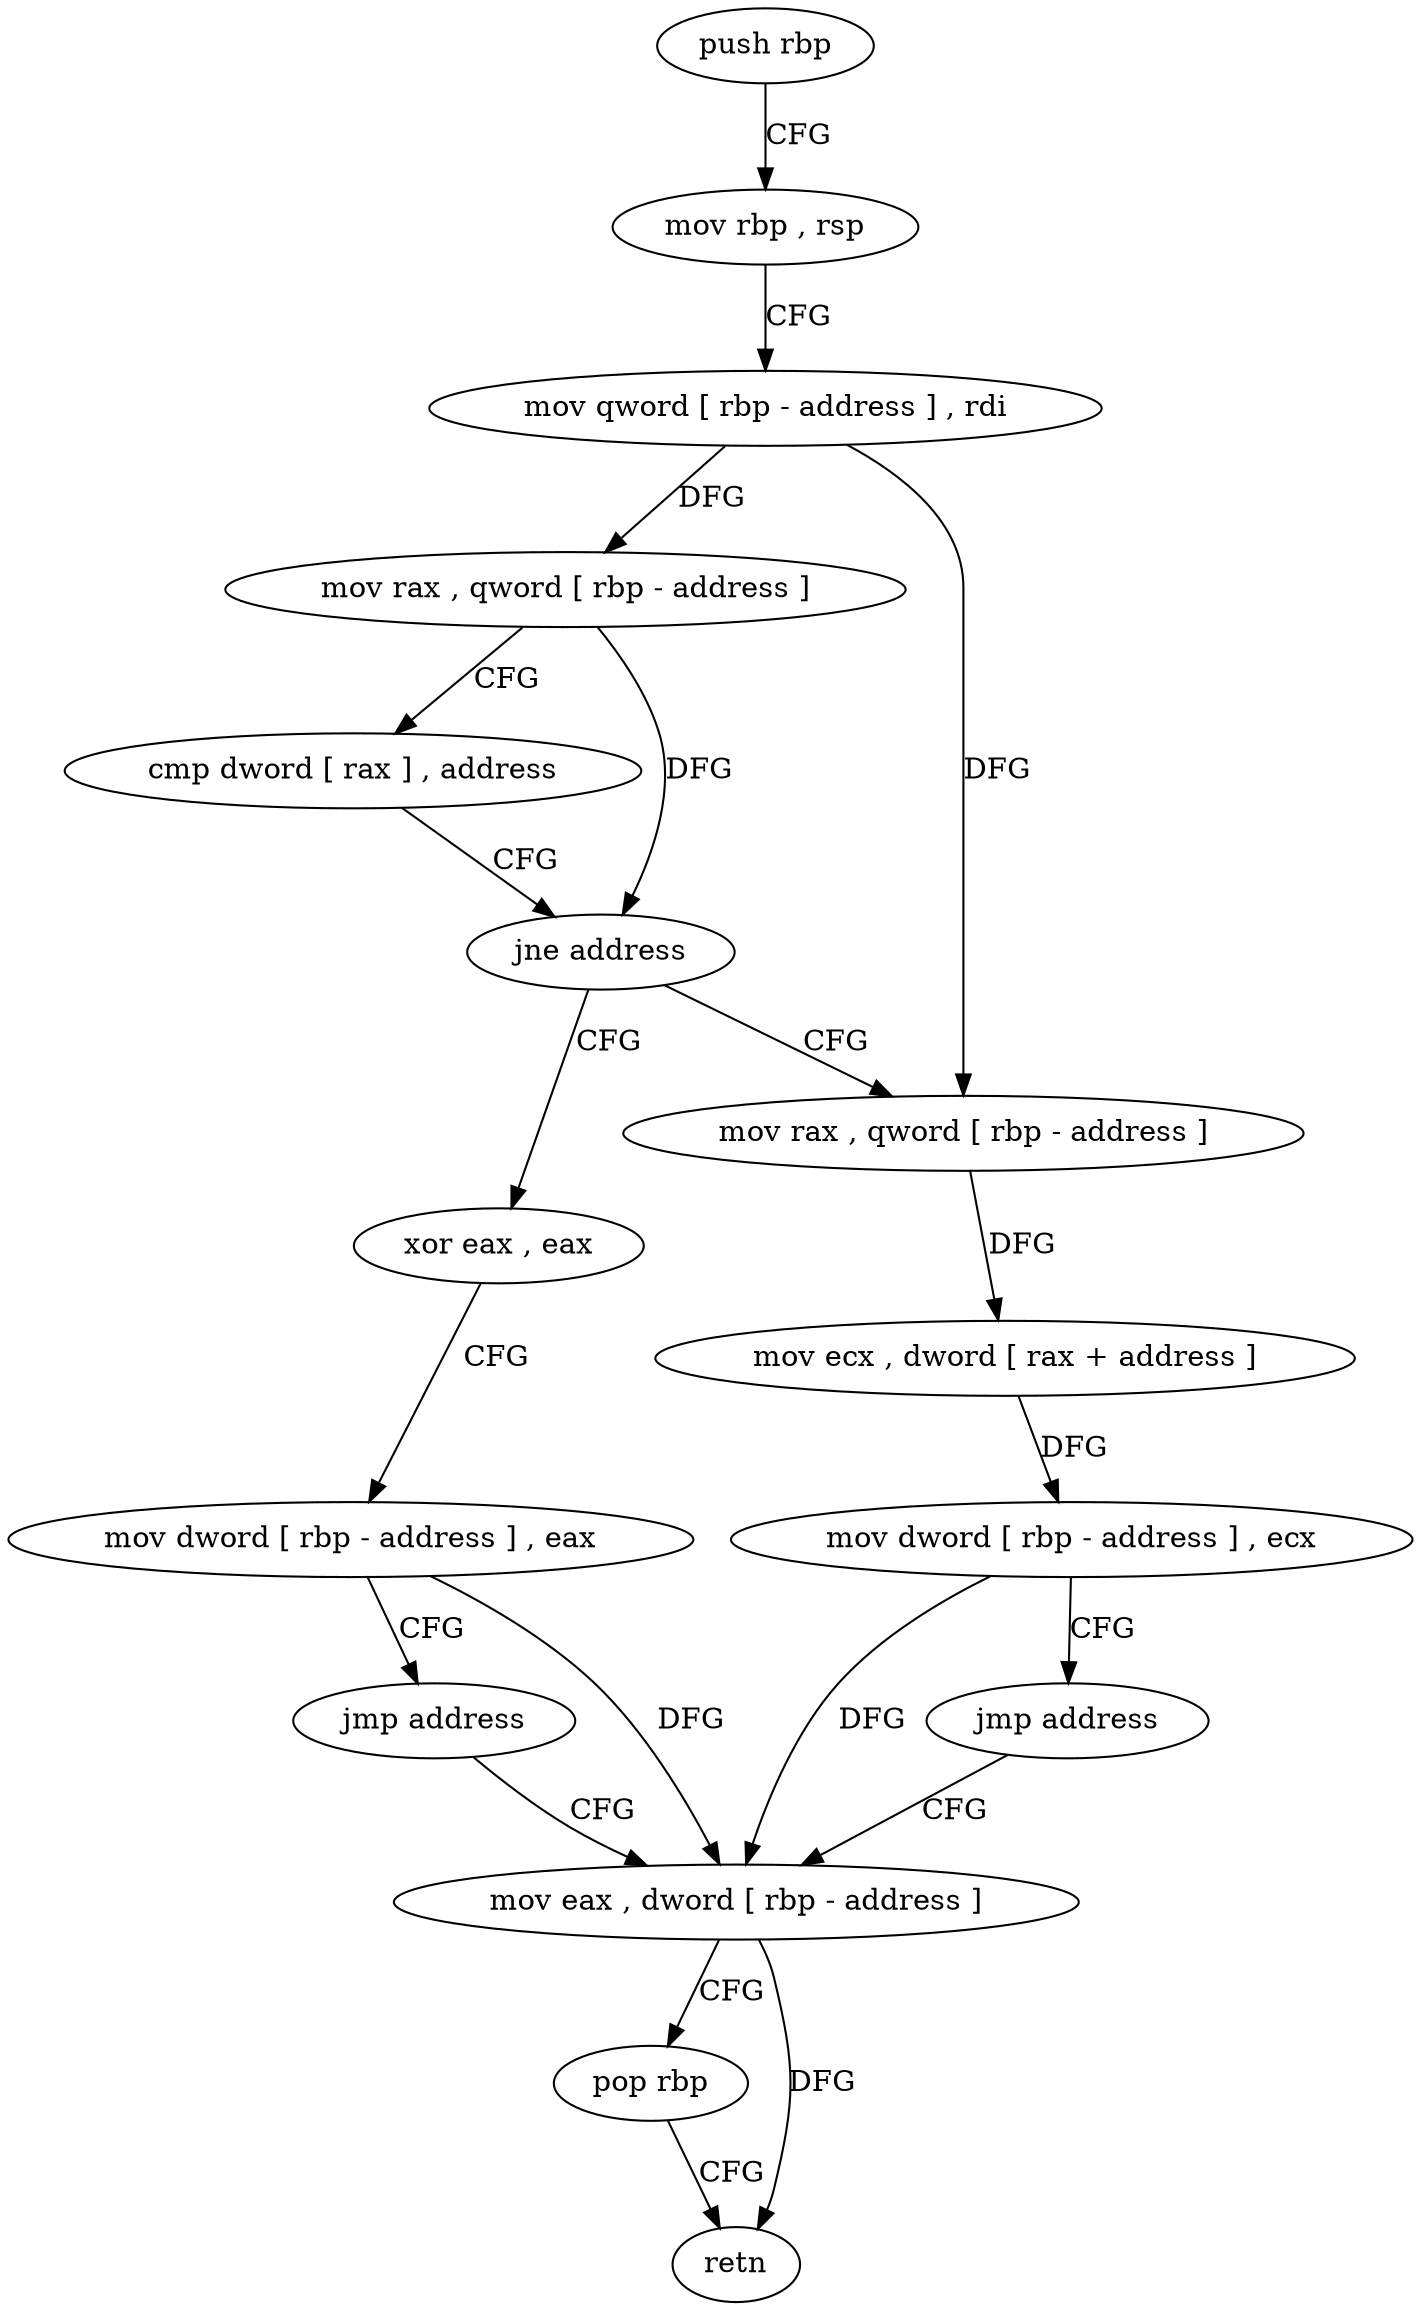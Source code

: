 digraph "func" {
"4291840" [label = "push rbp" ]
"4291841" [label = "mov rbp , rsp" ]
"4291844" [label = "mov qword [ rbp - address ] , rdi" ]
"4291848" [label = "mov rax , qword [ rbp - address ]" ]
"4291852" [label = "cmp dword [ rax ] , address" ]
"4291855" [label = "jne address" ]
"4291876" [label = "xor eax , eax" ]
"4291861" [label = "mov rax , qword [ rbp - address ]" ]
"4291878" [label = "mov dword [ rbp - address ] , eax" ]
"4291881" [label = "jmp address" ]
"4291886" [label = "mov eax , dword [ rbp - address ]" ]
"4291865" [label = "mov ecx , dword [ rax + address ]" ]
"4291868" [label = "mov dword [ rbp - address ] , ecx" ]
"4291871" [label = "jmp address" ]
"4291889" [label = "pop rbp" ]
"4291890" [label = "retn" ]
"4291840" -> "4291841" [ label = "CFG" ]
"4291841" -> "4291844" [ label = "CFG" ]
"4291844" -> "4291848" [ label = "DFG" ]
"4291844" -> "4291861" [ label = "DFG" ]
"4291848" -> "4291852" [ label = "CFG" ]
"4291848" -> "4291855" [ label = "DFG" ]
"4291852" -> "4291855" [ label = "CFG" ]
"4291855" -> "4291876" [ label = "CFG" ]
"4291855" -> "4291861" [ label = "CFG" ]
"4291876" -> "4291878" [ label = "CFG" ]
"4291861" -> "4291865" [ label = "DFG" ]
"4291878" -> "4291881" [ label = "CFG" ]
"4291878" -> "4291886" [ label = "DFG" ]
"4291881" -> "4291886" [ label = "CFG" ]
"4291886" -> "4291889" [ label = "CFG" ]
"4291886" -> "4291890" [ label = "DFG" ]
"4291865" -> "4291868" [ label = "DFG" ]
"4291868" -> "4291871" [ label = "CFG" ]
"4291868" -> "4291886" [ label = "DFG" ]
"4291871" -> "4291886" [ label = "CFG" ]
"4291889" -> "4291890" [ label = "CFG" ]
}
